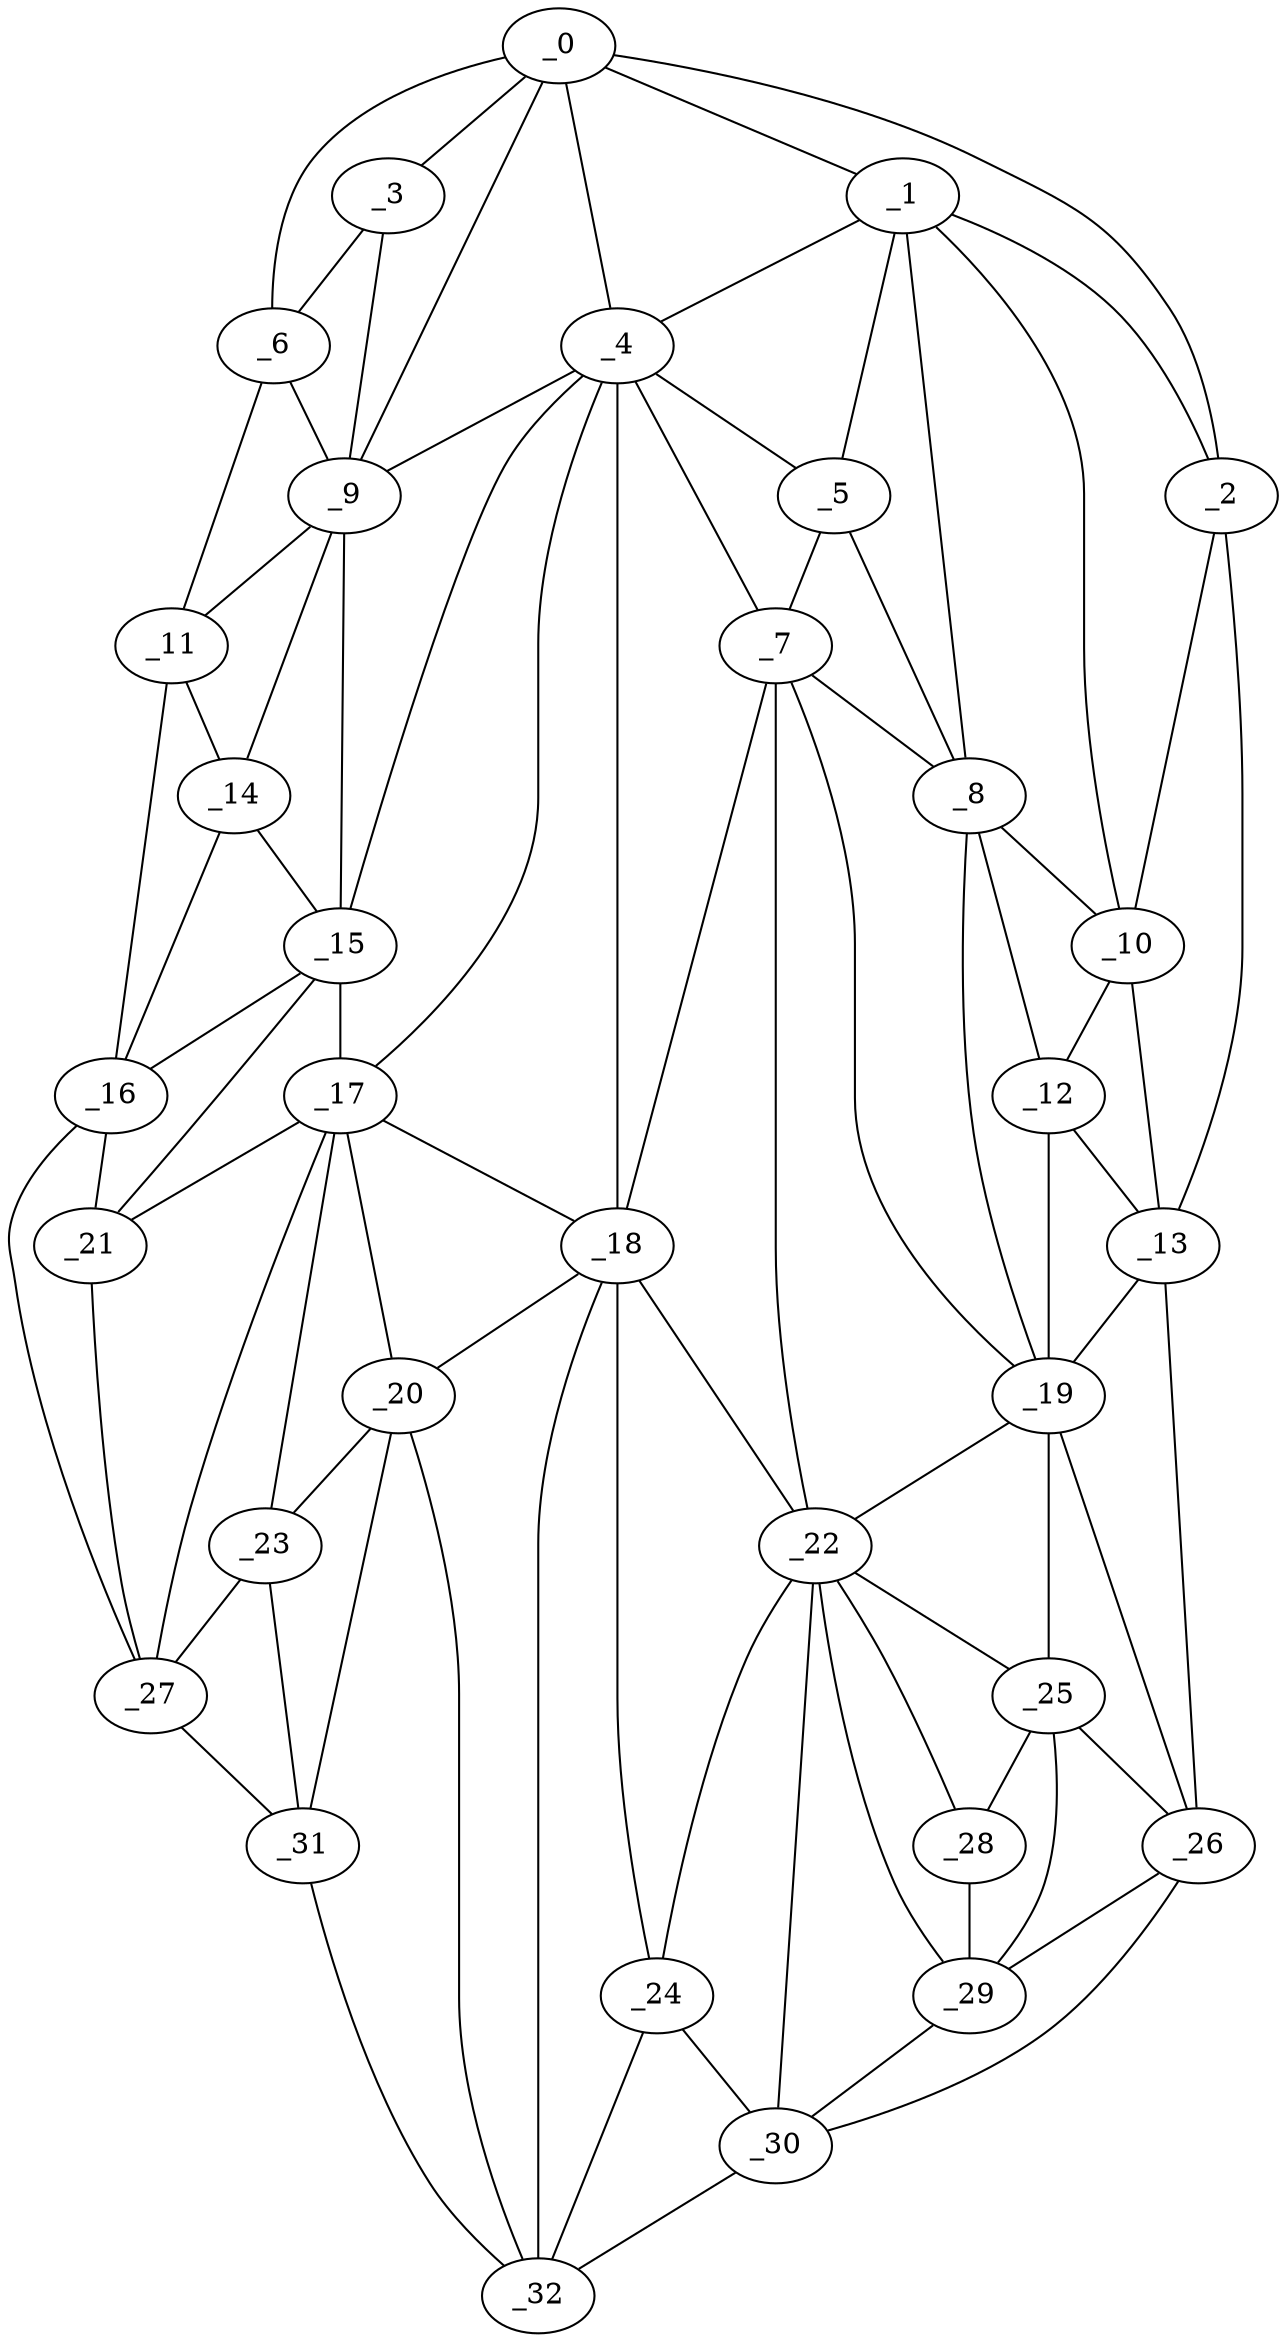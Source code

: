 graph "obj62__165.gxl" {
	_0	 [x=38,
		y=8];
	_1	 [x=41,
		y=102];
	_0 -- _1	 [valence=2];
	_2	 [x=41,
		y=120];
	_0 -- _2	 [valence=1];
	_3	 [x=45,
		y=6];
	_0 -- _3	 [valence=1];
	_4	 [x=45,
		y=36];
	_0 -- _4	 [valence=2];
	_6	 [x=51,
		y=3];
	_0 -- _6	 [valence=1];
	_9	 [x=58,
		y=13];
	_0 -- _9	 [valence=2];
	_1 -- _2	 [valence=1];
	_1 -- _4	 [valence=2];
	_5	 [x=47,
		y=92];
	_1 -- _5	 [valence=1];
	_8	 [x=57,
		y=97];
	_1 -- _8	 [valence=2];
	_10	 [x=60,
		y=115];
	_1 -- _10	 [valence=2];
	_2 -- _10	 [valence=2];
	_13	 [x=63,
		y=124];
	_2 -- _13	 [valence=1];
	_3 -- _6	 [valence=2];
	_3 -- _9	 [valence=2];
	_4 -- _5	 [valence=2];
	_7	 [x=54,
		y=89];
	_4 -- _7	 [valence=1];
	_4 -- _9	 [valence=1];
	_15	 [x=73,
		y=29];
	_4 -- _15	 [valence=2];
	_17	 [x=80,
		y=39];
	_4 -- _17	 [valence=2];
	_18	 [x=81,
		y=56];
	_4 -- _18	 [valence=2];
	_5 -- _7	 [valence=1];
	_5 -- _8	 [valence=2];
	_6 -- _9	 [valence=2];
	_11	 [x=62,
		y=6];
	_6 -- _11	 [valence=1];
	_7 -- _8	 [valence=2];
	_7 -- _18	 [valence=2];
	_19	 [x=81,
		y=100];
	_7 -- _19	 [valence=2];
	_22	 [x=86,
		y=76];
	_7 -- _22	 [valence=2];
	_8 -- _10	 [valence=1];
	_12	 [x=63,
		y=106];
	_8 -- _12	 [valence=2];
	_8 -- _19	 [valence=1];
	_9 -- _11	 [valence=2];
	_14	 [x=65,
		y=13];
	_9 -- _14	 [valence=2];
	_9 -- _15	 [valence=2];
	_10 -- _12	 [valence=2];
	_10 -- _13	 [valence=2];
	_11 -- _14	 [valence=1];
	_16	 [x=80,
		y=19];
	_11 -- _16	 [valence=1];
	_12 -- _13	 [valence=2];
	_12 -- _19	 [valence=2];
	_13 -- _19	 [valence=2];
	_26	 [x=90,
		y=102];
	_13 -- _26	 [valence=1];
	_14 -- _15	 [valence=1];
	_14 -- _16	 [valence=2];
	_15 -- _16	 [valence=2];
	_15 -- _17	 [valence=2];
	_21	 [x=85,
		y=30];
	_15 -- _21	 [valence=1];
	_16 -- _21	 [valence=2];
	_27	 [x=91,
		y=34];
	_16 -- _27	 [valence=1];
	_17 -- _18	 [valence=2];
	_20	 [x=84,
		y=46];
	_17 -- _20	 [valence=2];
	_17 -- _21	 [valence=2];
	_23	 [x=87,
		y=42];
	_17 -- _23	 [valence=1];
	_17 -- _27	 [valence=2];
	_18 -- _20	 [valence=2];
	_18 -- _22	 [valence=2];
	_24	 [x=88,
		y=63];
	_18 -- _24	 [valence=1];
	_32	 [x=95,
		y=57];
	_18 -- _32	 [valence=2];
	_19 -- _22	 [valence=2];
	_25	 [x=90,
		y=91];
	_19 -- _25	 [valence=2];
	_19 -- _26	 [valence=2];
	_20 -- _23	 [valence=2];
	_31	 [x=95,
		y=46];
	_20 -- _31	 [valence=1];
	_20 -- _32	 [valence=2];
	_21 -- _27	 [valence=1];
	_22 -- _24	 [valence=2];
	_22 -- _25	 [valence=2];
	_28	 [x=91,
		y=83];
	_22 -- _28	 [valence=2];
	_29	 [x=93,
		y=75];
	_22 -- _29	 [valence=2];
	_30	 [x=94,
		y=68];
	_22 -- _30	 [valence=2];
	_23 -- _27	 [valence=1];
	_23 -- _31	 [valence=2];
	_24 -- _30	 [valence=1];
	_24 -- _32	 [valence=2];
	_25 -- _26	 [valence=2];
	_25 -- _28	 [valence=1];
	_25 -- _29	 [valence=2];
	_26 -- _29	 [valence=1];
	_26 -- _30	 [valence=1];
	_27 -- _31	 [valence=1];
	_28 -- _29	 [valence=2];
	_29 -- _30	 [valence=2];
	_30 -- _32	 [valence=1];
	_31 -- _32	 [valence=1];
}
